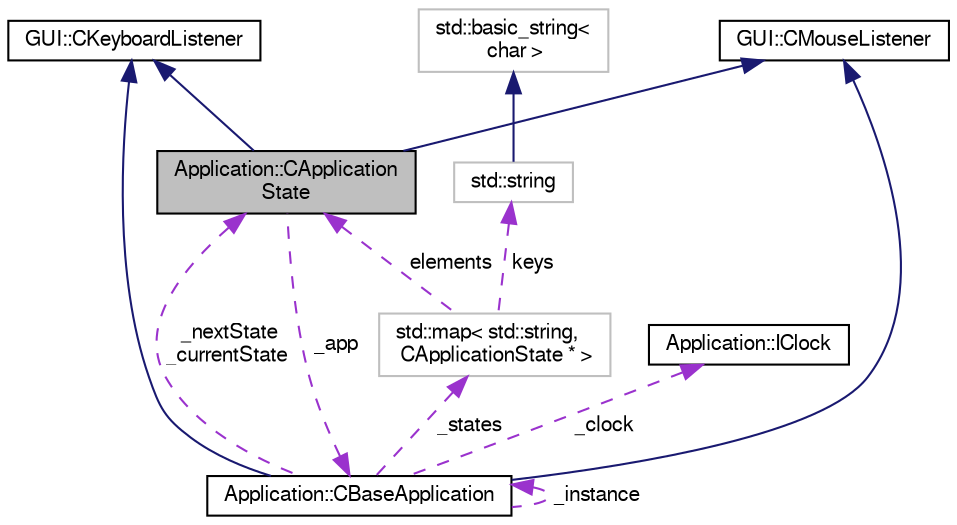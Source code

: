 digraph "Application::CApplicationState"
{
  edge [fontname="FreeSans",fontsize="10",labelfontname="FreeSans",labelfontsize="10"];
  node [fontname="FreeSans",fontsize="10",shape=record];
  Node1 [label="Application::CApplication\lState",height=0.2,width=0.4,color="black", fillcolor="grey75", style="filled", fontcolor="black"];
  Node2 -> Node1 [dir="back",color="midnightblue",fontsize="10",style="solid",fontname="FreeSans"];
  Node2 [label="GUI::CKeyboardListener",height=0.2,width=0.4,color="black", fillcolor="white", style="filled",URL="$class_g_u_i_1_1_c_keyboard_listener.html",tooltip="Esta clase debe ser implementada por las clases que quieren registrarse en el gestor de periféricos d..."];
  Node3 -> Node1 [dir="back",color="midnightblue",fontsize="10",style="solid",fontname="FreeSans"];
  Node3 [label="GUI::CMouseListener",height=0.2,width=0.4,color="black", fillcolor="white", style="filled",URL="$class_g_u_i_1_1_c_mouse_listener.html",tooltip="Esta clase debe ser implementada por las clases que quieren registrarse en el gestor de periféricos d..."];
  Node4 -> Node1 [dir="back",color="darkorchid3",fontsize="10",style="dashed",label=" _app" ,fontname="FreeSans"];
  Node4 [label="Application::CBaseApplication",height=0.2,width=0.4,color="black", fillcolor="white", style="filled",URL="$class_application_1_1_c_base_application.html",tooltip="Clase CBaseApplication, que contiene el control de la aplicación del juego, implementando una máquina..."];
  Node2 -> Node4 [dir="back",color="midnightblue",fontsize="10",style="solid",fontname="FreeSans"];
  Node3 -> Node4 [dir="back",color="midnightblue",fontsize="10",style="solid",fontname="FreeSans"];
  Node5 -> Node4 [dir="back",color="darkorchid3",fontsize="10",style="dashed",label=" _clock" ,fontname="FreeSans"];
  Node5 [label="Application::IClock",height=0.2,width=0.4,color="black", fillcolor="white", style="filled",URL="$class_application_1_1_i_clock.html",tooltip="Reloj de la aplicación, que sirve para controlar el tiempo de la aplicación. "];
  Node1 -> Node4 [dir="back",color="darkorchid3",fontsize="10",style="dashed",label=" _nextState\n_currentState" ,fontname="FreeSans"];
  Node4 -> Node4 [dir="back",color="darkorchid3",fontsize="10",style="dashed",label=" _instance" ,fontname="FreeSans"];
  Node6 -> Node4 [dir="back",color="darkorchid3",fontsize="10",style="dashed",label=" _states" ,fontname="FreeSans"];
  Node6 [label="std::map\< std::string,\l CApplicationState * \>",height=0.2,width=0.4,color="grey75", fillcolor="white", style="filled"];
  Node1 -> Node6 [dir="back",color="darkorchid3",fontsize="10",style="dashed",label=" elements" ,fontname="FreeSans"];
  Node7 -> Node6 [dir="back",color="darkorchid3",fontsize="10",style="dashed",label=" keys" ,fontname="FreeSans"];
  Node7 [label="std::string",height=0.2,width=0.4,color="grey75", fillcolor="white", style="filled",tooltip="STL class. "];
  Node8 -> Node7 [dir="back",color="midnightblue",fontsize="10",style="solid",fontname="FreeSans"];
  Node8 [label="std::basic_string\<\l char \>",height=0.2,width=0.4,color="grey75", fillcolor="white", style="filled",tooltip="STL class. "];
}
